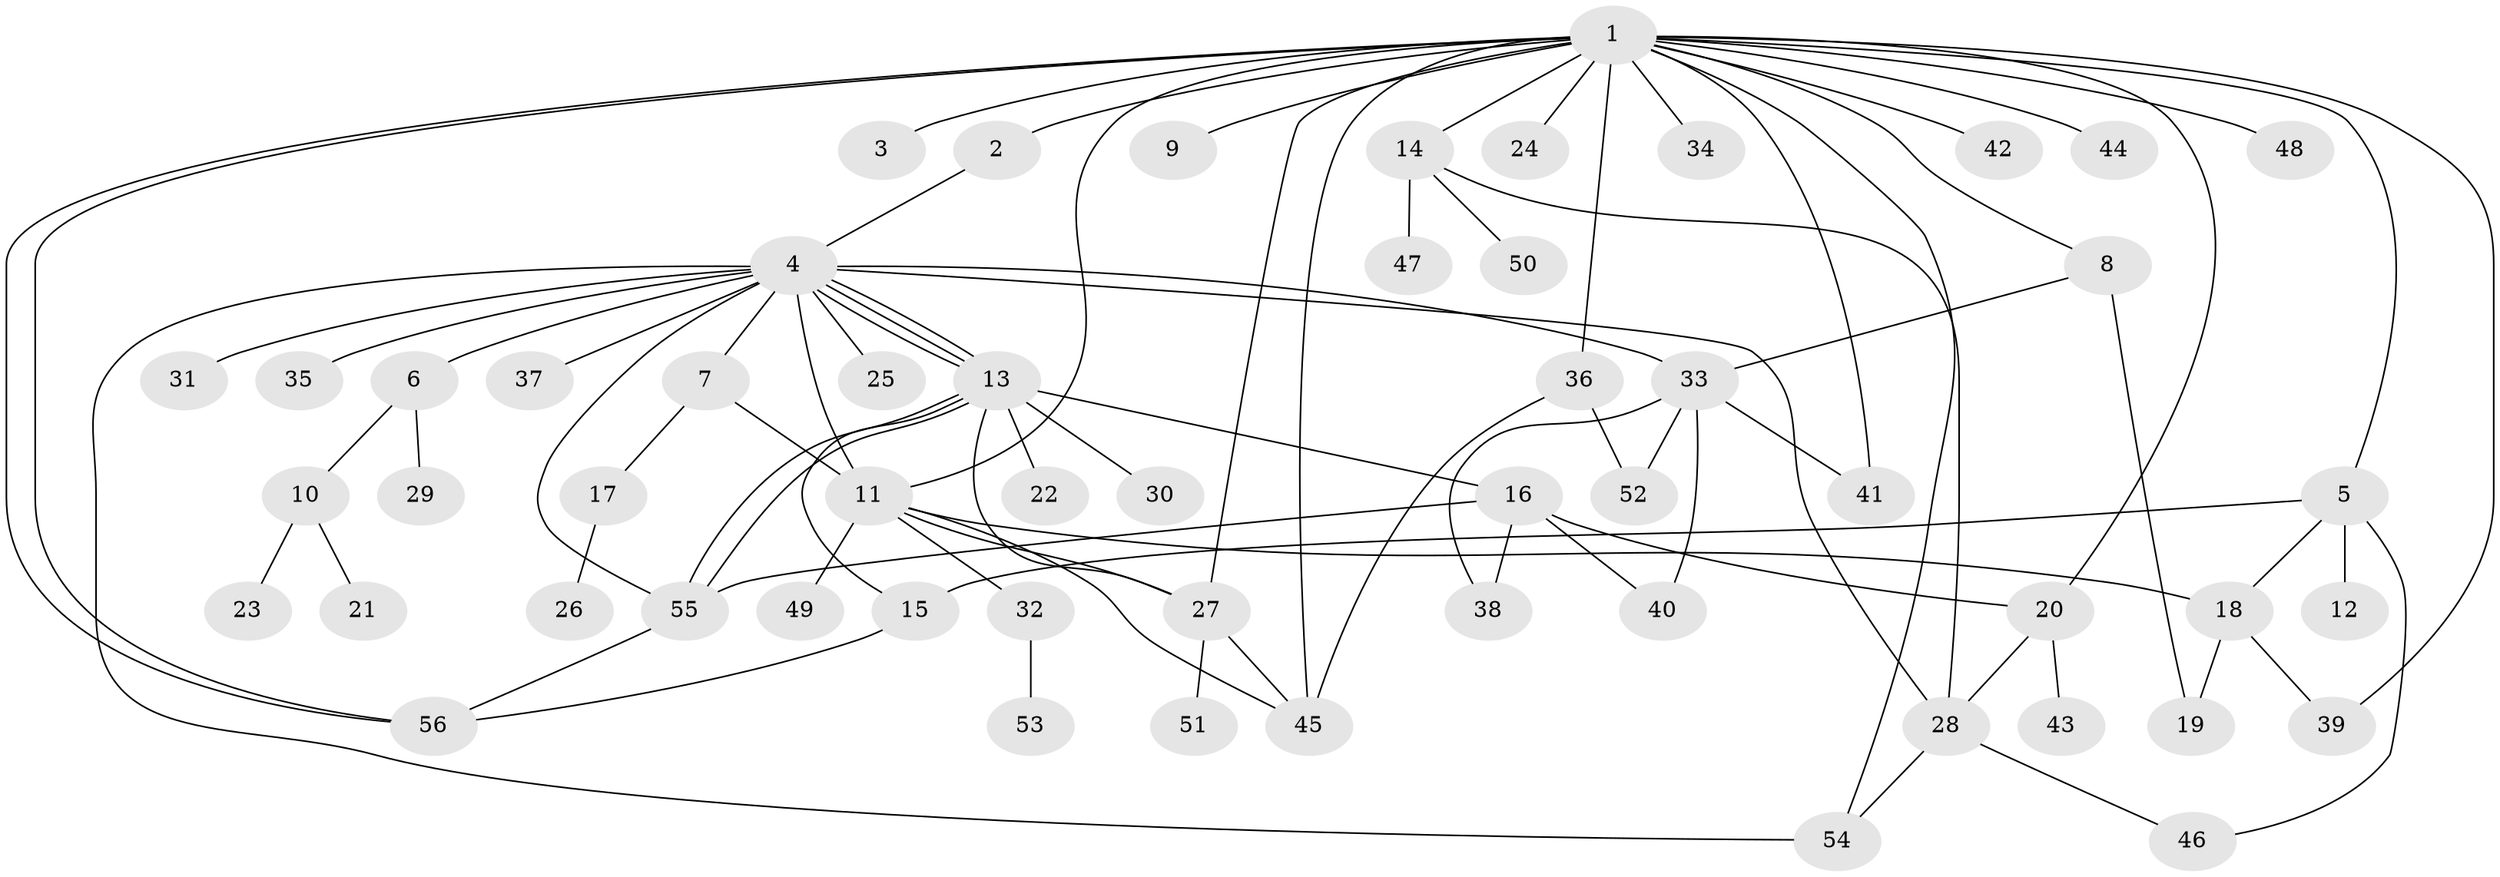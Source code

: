 // Generated by graph-tools (version 1.1) at 2025/49/03/09/25 03:49:51]
// undirected, 56 vertices, 85 edges
graph export_dot {
graph [start="1"]
  node [color=gray90,style=filled];
  1;
  2;
  3;
  4;
  5;
  6;
  7;
  8;
  9;
  10;
  11;
  12;
  13;
  14;
  15;
  16;
  17;
  18;
  19;
  20;
  21;
  22;
  23;
  24;
  25;
  26;
  27;
  28;
  29;
  30;
  31;
  32;
  33;
  34;
  35;
  36;
  37;
  38;
  39;
  40;
  41;
  42;
  43;
  44;
  45;
  46;
  47;
  48;
  49;
  50;
  51;
  52;
  53;
  54;
  55;
  56;
  1 -- 2;
  1 -- 3;
  1 -- 5;
  1 -- 8;
  1 -- 9;
  1 -- 11;
  1 -- 14;
  1 -- 20;
  1 -- 24;
  1 -- 27;
  1 -- 34;
  1 -- 36;
  1 -- 39;
  1 -- 41;
  1 -- 42;
  1 -- 44;
  1 -- 45;
  1 -- 48;
  1 -- 54;
  1 -- 56;
  1 -- 56;
  2 -- 4;
  4 -- 6;
  4 -- 7;
  4 -- 11;
  4 -- 13;
  4 -- 13;
  4 -- 13;
  4 -- 25;
  4 -- 28;
  4 -- 31;
  4 -- 33;
  4 -- 35;
  4 -- 37;
  4 -- 54;
  4 -- 55;
  5 -- 12;
  5 -- 15;
  5 -- 18;
  5 -- 46;
  6 -- 10;
  6 -- 29;
  7 -- 11;
  7 -- 17;
  8 -- 19;
  8 -- 33;
  10 -- 21;
  10 -- 23;
  11 -- 18;
  11 -- 27;
  11 -- 32;
  11 -- 45;
  11 -- 49;
  13 -- 15;
  13 -- 16;
  13 -- 22;
  13 -- 27;
  13 -- 30;
  13 -- 55;
  13 -- 55;
  14 -- 28;
  14 -- 47;
  14 -- 50;
  15 -- 56;
  16 -- 20;
  16 -- 38;
  16 -- 40;
  16 -- 55;
  17 -- 26;
  18 -- 19;
  18 -- 39;
  20 -- 28;
  20 -- 43;
  27 -- 45;
  27 -- 51;
  28 -- 46;
  28 -- 54;
  32 -- 53;
  33 -- 38;
  33 -- 40;
  33 -- 41;
  33 -- 52;
  36 -- 45;
  36 -- 52;
  55 -- 56;
}
